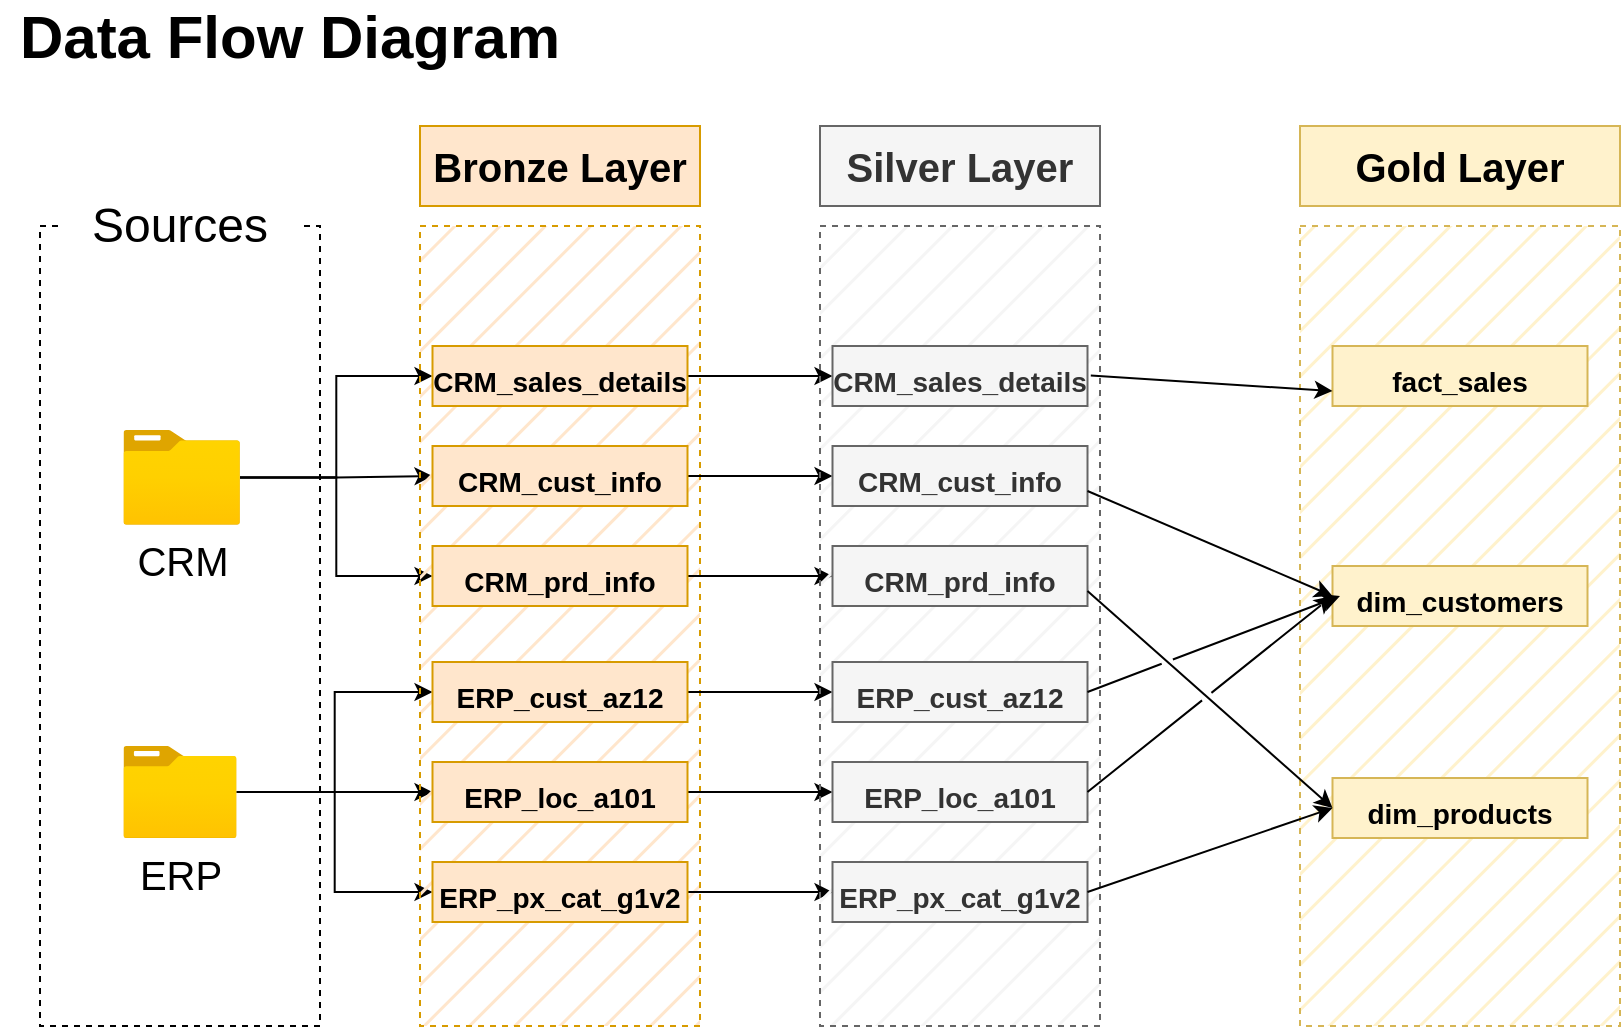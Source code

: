<mxfile version="26.2.2">
  <diagram name="Page-1" id="WnoX7NDdl1p5ezowS7Ov">
    <mxGraphModel dx="1345" dy="3042" grid="1" gridSize="10" guides="1" tooltips="1" connect="1" arrows="1" fold="1" page="1" pageScale="1" pageWidth="850" pageHeight="1100" math="0" shadow="0">
      <root>
        <mxCell id="0" />
        <mxCell id="1" parent="0" />
        <mxCell id="LXqvsvPm-LMyxPlo609D-1" value="Data Flow Diagram" style="text;html=1;align=center;verticalAlign=middle;whiteSpace=wrap;rounded=0;fontSize=30;fontStyle=1" parent="1" vertex="1">
          <mxGeometry x="10" y="-2180" width="290" height="30" as="geometry" />
        </mxCell>
        <mxCell id="LXqvsvPm-LMyxPlo609D-2" value="" style="rounded=0;whiteSpace=wrap;html=1;dashed=1;fillColor=none;" parent="1" vertex="1">
          <mxGeometry x="30" y="-2070" width="140" height="400" as="geometry" />
        </mxCell>
        <mxCell id="LXqvsvPm-LMyxPlo609D-3" value="Sources" style="rounded=0;whiteSpace=wrap;html=1;fontSize=24;strokeColor=none;" parent="1" vertex="1">
          <mxGeometry x="40" y="-2080" width="120" height="20" as="geometry" />
        </mxCell>
        <mxCell id="LXqvsvPm-LMyxPlo609D-14" style="edgeStyle=orthogonalEdgeStyle;rounded=0;orthogonalLoop=1;jettySize=auto;html=1;" parent="1" source="LXqvsvPm-LMyxPlo609D-4" target="LXqvsvPm-LMyxPlo609D-12" edge="1">
          <mxGeometry relative="1" as="geometry" />
        </mxCell>
        <mxCell id="LXqvsvPm-LMyxPlo609D-15" style="edgeStyle=orthogonalEdgeStyle;rounded=0;orthogonalLoop=1;jettySize=auto;html=1;entryX=0;entryY=0.5;entryDx=0;entryDy=0;" parent="1" source="LXqvsvPm-LMyxPlo609D-4" target="LXqvsvPm-LMyxPlo609D-11" edge="1">
          <mxGeometry relative="1" as="geometry" />
        </mxCell>
        <mxCell id="LXqvsvPm-LMyxPlo609D-16" style="edgeStyle=orthogonalEdgeStyle;rounded=0;orthogonalLoop=1;jettySize=auto;html=1;entryX=0;entryY=0.5;entryDx=0;entryDy=0;" parent="1" source="LXqvsvPm-LMyxPlo609D-4" target="LXqvsvPm-LMyxPlo609D-13" edge="1">
          <mxGeometry relative="1" as="geometry" />
        </mxCell>
        <mxCell id="LXqvsvPm-LMyxPlo609D-4" value="&lt;font style=&quot;font-size: 20px;&quot;&gt;CRM&lt;/font&gt;" style="image;aspect=fixed;html=1;points=[];align=center;fontSize=12;image=img/lib/azure2/general/Folder_Blank.svg;" parent="1" vertex="1">
          <mxGeometry x="71.66" y="-1968" width="58.34" height="47.35" as="geometry" />
        </mxCell>
        <mxCell id="LXqvsvPm-LMyxPlo609D-20" style="edgeStyle=orthogonalEdgeStyle;rounded=0;orthogonalLoop=1;jettySize=auto;html=1;entryX=0;entryY=0.5;entryDx=0;entryDy=0;" parent="1" source="LXqvsvPm-LMyxPlo609D-5" target="LXqvsvPm-LMyxPlo609D-18" edge="1">
          <mxGeometry relative="1" as="geometry" />
        </mxCell>
        <mxCell id="LXqvsvPm-LMyxPlo609D-21" style="edgeStyle=orthogonalEdgeStyle;rounded=0;orthogonalLoop=1;jettySize=auto;html=1;entryX=0;entryY=0.5;entryDx=0;entryDy=0;" parent="1" source="LXqvsvPm-LMyxPlo609D-5" target="LXqvsvPm-LMyxPlo609D-17" edge="1">
          <mxGeometry relative="1" as="geometry" />
        </mxCell>
        <mxCell id="LXqvsvPm-LMyxPlo609D-22" style="edgeStyle=orthogonalEdgeStyle;rounded=0;orthogonalLoop=1;jettySize=auto;html=1;entryX=0;entryY=0.5;entryDx=0;entryDy=0;" parent="1" source="LXqvsvPm-LMyxPlo609D-5" target="LXqvsvPm-LMyxPlo609D-19" edge="1">
          <mxGeometry relative="1" as="geometry" />
        </mxCell>
        <mxCell id="LXqvsvPm-LMyxPlo609D-5" value="&lt;font style=&quot;font-size: 20px;&quot;&gt;ERP&lt;/font&gt;" style="image;aspect=fixed;html=1;points=[];align=center;fontSize=12;image=img/lib/azure2/general/Folder_Blank.svg;" parent="1" vertex="1">
          <mxGeometry x="71.66" y="-1810" width="56.68" height="46" as="geometry" />
        </mxCell>
        <mxCell id="LXqvsvPm-LMyxPlo609D-8" value="" style="rounded=0;whiteSpace=wrap;html=1;strokeColor=#d79b00;dashed=1;fillColor=#ffe6cc;fillStyle=hatch;" parent="1" vertex="1">
          <mxGeometry x="220" y="-2070" width="140" height="400" as="geometry" />
        </mxCell>
        <mxCell id="LXqvsvPm-LMyxPlo609D-9" value="&lt;b&gt;Bronze Layer&lt;/b&gt;" style="rounded=0;whiteSpace=wrap;html=1;fillColor=#ffe6cc;strokeColor=#d79b00;fontSize=20;" parent="1" vertex="1">
          <mxGeometry x="220" y="-2120" width="140" height="40" as="geometry" />
        </mxCell>
        <mxCell id="boOD3r4Vv0UloX2b0zfh-11" style="edgeStyle=orthogonalEdgeStyle;rounded=0;orthogonalLoop=1;jettySize=auto;html=1;entryX=0;entryY=0.5;entryDx=0;entryDy=0;" parent="1" source="LXqvsvPm-LMyxPlo609D-11" target="boOD3r4Vv0UloX2b0zfh-5" edge="1">
          <mxGeometry relative="1" as="geometry" />
        </mxCell>
        <mxCell id="LXqvsvPm-LMyxPlo609D-11" value="&lt;b&gt;&lt;font style=&quot;font-size: 14px;&quot;&gt;CRM_sales_details&lt;/font&gt;&lt;/b&gt;" style="rounded=0;whiteSpace=wrap;html=1;fillColor=#ffe6cc;strokeColor=#d79b00;fontSize=20;" parent="1" vertex="1">
          <mxGeometry x="226.25" y="-2010" width="127.5" height="30" as="geometry" />
        </mxCell>
        <mxCell id="boOD3r4Vv0UloX2b0zfh-12" style="edgeStyle=orthogonalEdgeStyle;rounded=0;orthogonalLoop=1;jettySize=auto;html=1;entryX=0;entryY=0.5;entryDx=0;entryDy=0;" parent="1" source="LXqvsvPm-LMyxPlo609D-12" target="boOD3r4Vv0UloX2b0zfh-6" edge="1">
          <mxGeometry relative="1" as="geometry" />
        </mxCell>
        <mxCell id="LXqvsvPm-LMyxPlo609D-12" value="&lt;b&gt;&lt;font style=&quot;font-size: 14px;&quot;&gt;CRM_cust_info&lt;/font&gt;&lt;/b&gt;" style="rounded=0;whiteSpace=wrap;html=1;fillColor=#ffe6cc;strokeColor=#d79b00;fontSize=20;" parent="1" vertex="1">
          <mxGeometry x="226.25" y="-1960" width="127.5" height="30" as="geometry" />
        </mxCell>
        <mxCell id="boOD3r4Vv0UloX2b0zfh-13" style="edgeStyle=orthogonalEdgeStyle;rounded=0;orthogonalLoop=1;jettySize=auto;html=1;entryX=0;entryY=0.5;entryDx=0;entryDy=0;" parent="1" source="LXqvsvPm-LMyxPlo609D-13" target="boOD3r4Vv0UloX2b0zfh-7" edge="1">
          <mxGeometry relative="1" as="geometry" />
        </mxCell>
        <mxCell id="LXqvsvPm-LMyxPlo609D-13" value="&lt;b&gt;&lt;font style=&quot;font-size: 14px;&quot;&gt;CRM_prd_info&lt;/font&gt;&lt;/b&gt;" style="rounded=0;whiteSpace=wrap;html=1;fillColor=#ffe6cc;strokeColor=#d79b00;fontSize=20;" parent="1" vertex="1">
          <mxGeometry x="226.25" y="-1910" width="127.5" height="30" as="geometry" />
        </mxCell>
        <mxCell id="boOD3r4Vv0UloX2b0zfh-14" style="edgeStyle=orthogonalEdgeStyle;rounded=0;orthogonalLoop=1;jettySize=auto;html=1;entryX=0;entryY=0.5;entryDx=0;entryDy=0;" parent="1" source="LXqvsvPm-LMyxPlo609D-17" target="boOD3r4Vv0UloX2b0zfh-8" edge="1">
          <mxGeometry relative="1" as="geometry" />
        </mxCell>
        <mxCell id="LXqvsvPm-LMyxPlo609D-17" value="&lt;b&gt;&lt;font style=&quot;font-size: 14px;&quot;&gt;ERP_cust_az12&lt;/font&gt;&lt;/b&gt;" style="rounded=0;whiteSpace=wrap;html=1;fillColor=#ffe6cc;strokeColor=#d79b00;fontSize=20;" parent="1" vertex="1">
          <mxGeometry x="226.25" y="-1852" width="127.5" height="30" as="geometry" />
        </mxCell>
        <mxCell id="boOD3r4Vv0UloX2b0zfh-15" style="edgeStyle=orthogonalEdgeStyle;rounded=0;orthogonalLoop=1;jettySize=auto;html=1;entryX=0;entryY=0.5;entryDx=0;entryDy=0;" parent="1" source="LXqvsvPm-LMyxPlo609D-18" target="boOD3r4Vv0UloX2b0zfh-9" edge="1">
          <mxGeometry relative="1" as="geometry" />
        </mxCell>
        <mxCell id="LXqvsvPm-LMyxPlo609D-18" value="&lt;b&gt;&lt;font style=&quot;font-size: 14px;&quot;&gt;ERP_loc_a101&lt;/font&gt;&lt;/b&gt;" style="rounded=0;whiteSpace=wrap;html=1;fillColor=#ffe6cc;strokeColor=#d79b00;fontSize=20;" parent="1" vertex="1">
          <mxGeometry x="226.25" y="-1802" width="127.5" height="30" as="geometry" />
        </mxCell>
        <mxCell id="boOD3r4Vv0UloX2b0zfh-16" style="edgeStyle=orthogonalEdgeStyle;rounded=0;orthogonalLoop=1;jettySize=auto;html=1;entryX=0;entryY=0.5;entryDx=0;entryDy=0;" parent="1" source="LXqvsvPm-LMyxPlo609D-19" target="boOD3r4Vv0UloX2b0zfh-10" edge="1">
          <mxGeometry relative="1" as="geometry" />
        </mxCell>
        <mxCell id="LXqvsvPm-LMyxPlo609D-19" value="&lt;span style=&quot;font-size: 14px;&quot;&gt;&lt;b&gt;ERP_px_cat_g1v2&lt;/b&gt;&lt;/span&gt;" style="rounded=0;whiteSpace=wrap;html=1;fillColor=#ffe6cc;strokeColor=#d79b00;fontSize=20;" parent="1" vertex="1">
          <mxGeometry x="226.25" y="-1752" width="127.5" height="30" as="geometry" />
        </mxCell>
        <mxCell id="boOD3r4Vv0UloX2b0zfh-3" value="" style="rounded=0;whiteSpace=wrap;html=1;strokeColor=#666666;dashed=1;fillColor=#f5f5f5;fillStyle=hatch;fontColor=#333333;" parent="1" vertex="1">
          <mxGeometry x="420" y="-2070" width="140" height="400" as="geometry" />
        </mxCell>
        <mxCell id="boOD3r4Vv0UloX2b0zfh-4" value="&lt;b&gt;Silver Layer&lt;/b&gt;" style="rounded=0;whiteSpace=wrap;html=1;fillColor=#f5f5f5;strokeColor=#666666;fontSize=20;fontColor=#333333;" parent="1" vertex="1">
          <mxGeometry x="420" y="-2120" width="140" height="40" as="geometry" />
        </mxCell>
        <mxCell id="boOD3r4Vv0UloX2b0zfh-5" value="&lt;b&gt;&lt;font style=&quot;font-size: 14px;&quot;&gt;CRM_sales_details&lt;/font&gt;&lt;/b&gt;" style="rounded=0;whiteSpace=wrap;html=1;fillColor=#f5f5f5;strokeColor=#666666;fontSize=20;fontColor=#333333;" parent="1" vertex="1">
          <mxGeometry x="426.25" y="-2010" width="127.5" height="30" as="geometry" />
        </mxCell>
        <mxCell id="boOD3r4Vv0UloX2b0zfh-6" value="&lt;b&gt;&lt;font style=&quot;font-size: 14px;&quot;&gt;CRM_cust_info&lt;/font&gt;&lt;/b&gt;" style="rounded=0;whiteSpace=wrap;html=1;fillColor=#f5f5f5;strokeColor=#666666;fontSize=20;fontColor=#333333;" parent="1" vertex="1">
          <mxGeometry x="426.25" y="-1960" width="127.5" height="30" as="geometry" />
        </mxCell>
        <mxCell id="boOD3r4Vv0UloX2b0zfh-7" value="&lt;b&gt;&lt;font style=&quot;font-size: 14px;&quot;&gt;CRM_prd_info&lt;/font&gt;&lt;/b&gt;" style="rounded=0;whiteSpace=wrap;html=1;fillColor=#f5f5f5;strokeColor=#666666;fontSize=20;fontColor=#333333;" parent="1" vertex="1">
          <mxGeometry x="426.25" y="-1910" width="127.5" height="30" as="geometry" />
        </mxCell>
        <mxCell id="boOD3r4Vv0UloX2b0zfh-8" value="&lt;b&gt;&lt;font style=&quot;font-size: 14px;&quot;&gt;ERP_cust_az12&lt;/font&gt;&lt;/b&gt;" style="rounded=0;whiteSpace=wrap;html=1;fillColor=#f5f5f5;strokeColor=#666666;fontSize=20;fontColor=#333333;" parent="1" vertex="1">
          <mxGeometry x="426.25" y="-1852" width="127.5" height="30" as="geometry" />
        </mxCell>
        <mxCell id="boOD3r4Vv0UloX2b0zfh-9" value="&lt;b&gt;&lt;font style=&quot;font-size: 14px;&quot;&gt;ERP_loc_a101&lt;/font&gt;&lt;/b&gt;" style="rounded=0;whiteSpace=wrap;html=1;fillColor=#f5f5f5;strokeColor=#666666;fontSize=20;fontColor=#333333;" parent="1" vertex="1">
          <mxGeometry x="426.25" y="-1802" width="127.5" height="30" as="geometry" />
        </mxCell>
        <mxCell id="boOD3r4Vv0UloX2b0zfh-10" value="&lt;span style=&quot;font-size: 14px;&quot;&gt;&lt;b&gt;ERP_px_cat_g1v2&lt;/b&gt;&lt;/span&gt;" style="rounded=0;whiteSpace=wrap;html=1;fillColor=#f5f5f5;strokeColor=#666666;fontSize=20;fontColor=#333333;" parent="1" vertex="1">
          <mxGeometry x="426.25" y="-1752" width="127.5" height="30" as="geometry" />
        </mxCell>
        <mxCell id="cIdv_oqdzKXUpOWRJTLZ-1" value="" style="rounded=0;whiteSpace=wrap;html=1;strokeColor=#d6b656;dashed=1;fillColor=#fff2cc;fillStyle=hatch;" vertex="1" parent="1">
          <mxGeometry x="660" y="-2070" width="160" height="400" as="geometry" />
        </mxCell>
        <mxCell id="cIdv_oqdzKXUpOWRJTLZ-2" value="&lt;b&gt;Gold Layer&lt;/b&gt;" style="rounded=0;whiteSpace=wrap;html=1;fillColor=#fff2cc;strokeColor=#d6b656;fontSize=20;" vertex="1" parent="1">
          <mxGeometry x="660" y="-2120" width="160" height="40" as="geometry" />
        </mxCell>
        <mxCell id="cIdv_oqdzKXUpOWRJTLZ-3" value="&lt;b&gt;&lt;font style=&quot;font-size: 14px;&quot;&gt;fact_sales&lt;/font&gt;&lt;/b&gt;" style="rounded=0;whiteSpace=wrap;html=1;fillColor=#fff2cc;strokeColor=#d6b656;fontSize=20;" vertex="1" parent="1">
          <mxGeometry x="676.25" y="-2010" width="127.5" height="30" as="geometry" />
        </mxCell>
        <mxCell id="cIdv_oqdzKXUpOWRJTLZ-4" value="&lt;b&gt;&lt;font style=&quot;font-size: 14px;&quot;&gt;dim_customers&lt;/font&gt;&lt;/b&gt;" style="rounded=0;whiteSpace=wrap;html=1;fillColor=#fff2cc;strokeColor=#d6b656;fontSize=20;" vertex="1" parent="1">
          <mxGeometry x="676.25" y="-1900" width="127.5" height="30" as="geometry" />
        </mxCell>
        <mxCell id="cIdv_oqdzKXUpOWRJTLZ-5" value="&lt;b&gt;&lt;font style=&quot;font-size: 14px;&quot;&gt;dim_products&lt;/font&gt;&lt;/b&gt;" style="rounded=0;whiteSpace=wrap;html=1;fillColor=#fff2cc;strokeColor=#d6b656;fontSize=20;" vertex="1" parent="1">
          <mxGeometry x="676.25" y="-1794" width="127.5" height="30" as="geometry" />
        </mxCell>
        <mxCell id="cIdv_oqdzKXUpOWRJTLZ-10" value="" style="endArrow=classic;html=1;rounded=0;exitX=0.967;exitY=0.187;exitDx=0;exitDy=0;exitPerimeter=0;entryX=0;entryY=0.75;entryDx=0;entryDy=0;jumpStyle=gap;" edge="1" parent="1" source="boOD3r4Vv0UloX2b0zfh-3" target="cIdv_oqdzKXUpOWRJTLZ-3">
          <mxGeometry width="50" height="50" relative="1" as="geometry">
            <mxPoint x="570" y="-1970" as="sourcePoint" />
            <mxPoint x="620" y="-2020" as="targetPoint" />
          </mxGeometry>
        </mxCell>
        <mxCell id="cIdv_oqdzKXUpOWRJTLZ-11" value="" style="endArrow=classic;html=1;rounded=0;exitX=1;exitY=0.75;exitDx=0;exitDy=0;entryX=0;entryY=0.5;entryDx=0;entryDy=0;jumpStyle=gap;" edge="1" parent="1" source="boOD3r4Vv0UloX2b0zfh-6" target="cIdv_oqdzKXUpOWRJTLZ-4">
          <mxGeometry width="50" height="50" relative="1" as="geometry">
            <mxPoint x="580" y="-1918" as="sourcePoint" />
            <mxPoint x="630" y="-1968" as="targetPoint" />
          </mxGeometry>
        </mxCell>
        <mxCell id="cIdv_oqdzKXUpOWRJTLZ-12" value="" style="endArrow=classic;html=1;rounded=0;exitX=1;exitY=0.75;exitDx=0;exitDy=0;entryX=0;entryY=0.5;entryDx=0;entryDy=0;jumpStyle=gap;" edge="1" parent="1" source="boOD3r4Vv0UloX2b0zfh-7" target="cIdv_oqdzKXUpOWRJTLZ-5">
          <mxGeometry width="50" height="50" relative="1" as="geometry">
            <mxPoint x="580" y="-1874" as="sourcePoint" />
            <mxPoint x="702" y="-1822" as="targetPoint" />
          </mxGeometry>
        </mxCell>
        <mxCell id="cIdv_oqdzKXUpOWRJTLZ-13" value="" style="endArrow=classic;html=1;rounded=0;exitX=1;exitY=0.5;exitDx=0;exitDy=0;jumpStyle=gap;" edge="1" parent="1" source="boOD3r4Vv0UloX2b0zfh-8">
          <mxGeometry width="50" height="50" relative="1" as="geometry">
            <mxPoint x="560" y="-1841" as="sourcePoint" />
            <mxPoint x="680" y="-1885" as="targetPoint" />
          </mxGeometry>
        </mxCell>
        <mxCell id="cIdv_oqdzKXUpOWRJTLZ-14" value="" style="endArrow=classic;html=1;rounded=0;exitX=1;exitY=0.5;exitDx=0;exitDy=0;entryX=0;entryY=0.5;entryDx=0;entryDy=0;jumpStyle=gap;" edge="1" parent="1" source="boOD3r4Vv0UloX2b0zfh-9" target="cIdv_oqdzKXUpOWRJTLZ-4">
          <mxGeometry width="50" height="50" relative="1" as="geometry">
            <mxPoint x="590" y="-1752" as="sourcePoint" />
            <mxPoint x="711" y="-1744" as="targetPoint" />
          </mxGeometry>
        </mxCell>
        <mxCell id="cIdv_oqdzKXUpOWRJTLZ-15" value="" style="endArrow=classic;html=1;rounded=0;exitX=1;exitY=0.5;exitDx=0;exitDy=0;entryX=0;entryY=0.5;entryDx=0;entryDy=0;jumpStyle=gap;" edge="1" parent="1" source="boOD3r4Vv0UloX2b0zfh-10" target="cIdv_oqdzKXUpOWRJTLZ-5">
          <mxGeometry width="50" height="50" relative="1" as="geometry">
            <mxPoint x="580" y="-1730" as="sourcePoint" />
            <mxPoint x="701" y="-1722" as="targetPoint" />
          </mxGeometry>
        </mxCell>
      </root>
    </mxGraphModel>
  </diagram>
</mxfile>
